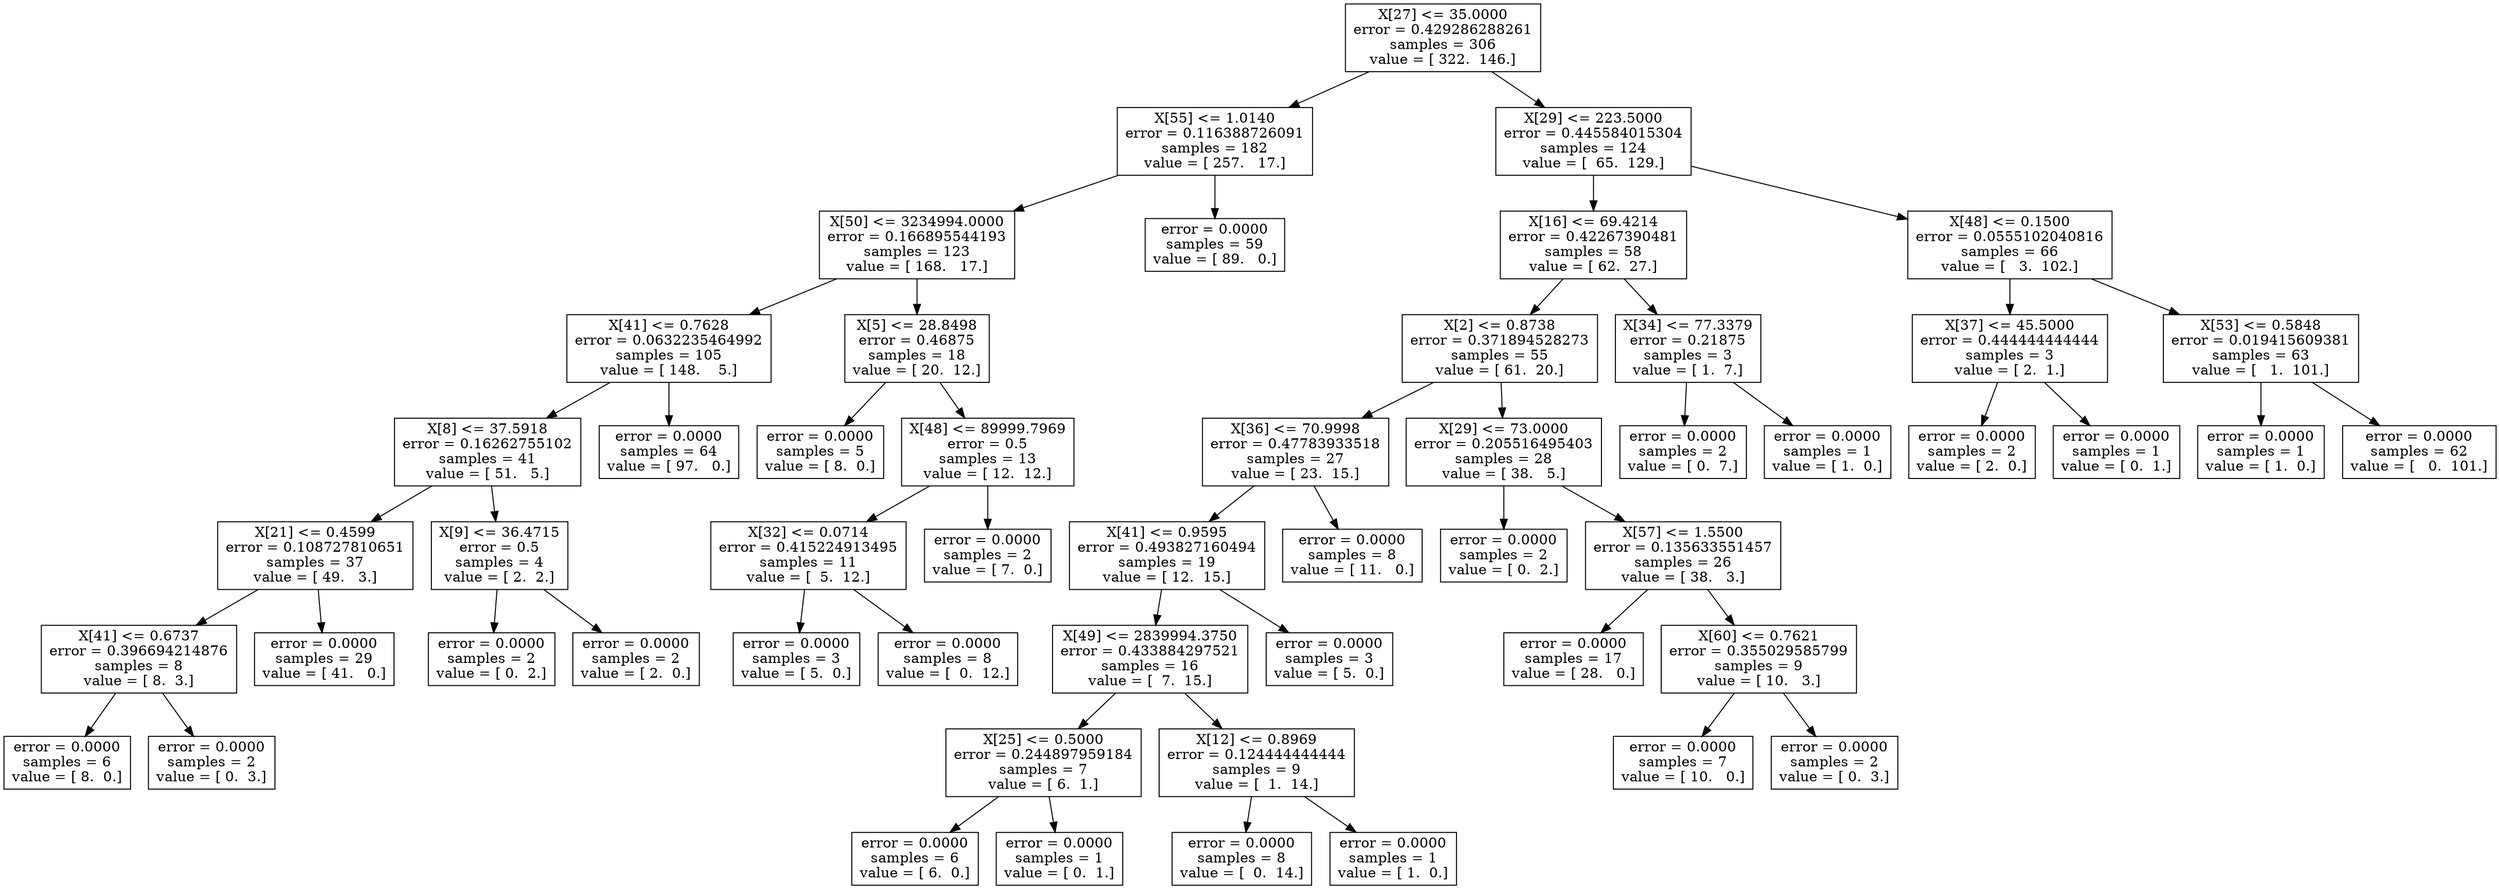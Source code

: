 digraph Tree {
0 [label="X[27] <= 35.0000\nerror = 0.429286288261\nsamples = 306\nvalue = [ 322.  146.]", shape="box"] ;
1 [label="X[55] <= 1.0140\nerror = 0.116388726091\nsamples = 182\nvalue = [ 257.   17.]", shape="box"] ;
0 -> 1 ;
2 [label="X[50] <= 3234994.0000\nerror = 0.166895544193\nsamples = 123\nvalue = [ 168.   17.]", shape="box"] ;
1 -> 2 ;
3 [label="X[41] <= 0.7628\nerror = 0.0632235464992\nsamples = 105\nvalue = [ 148.    5.]", shape="box"] ;
2 -> 3 ;
4 [label="X[8] <= 37.5918\nerror = 0.16262755102\nsamples = 41\nvalue = [ 51.   5.]", shape="box"] ;
3 -> 4 ;
5 [label="X[21] <= 0.4599\nerror = 0.108727810651\nsamples = 37\nvalue = [ 49.   3.]", shape="box"] ;
4 -> 5 ;
6 [label="X[41] <= 0.6737\nerror = 0.396694214876\nsamples = 8\nvalue = [ 8.  3.]", shape="box"] ;
5 -> 6 ;
7 [label="error = 0.0000\nsamples = 6\nvalue = [ 8.  0.]", shape="box"] ;
6 -> 7 ;
8 [label="error = 0.0000\nsamples = 2\nvalue = [ 0.  3.]", shape="box"] ;
6 -> 8 ;
9 [label="error = 0.0000\nsamples = 29\nvalue = [ 41.   0.]", shape="box"] ;
5 -> 9 ;
10 [label="X[9] <= 36.4715\nerror = 0.5\nsamples = 4\nvalue = [ 2.  2.]", shape="box"] ;
4 -> 10 ;
11 [label="error = 0.0000\nsamples = 2\nvalue = [ 0.  2.]", shape="box"] ;
10 -> 11 ;
12 [label="error = 0.0000\nsamples = 2\nvalue = [ 2.  0.]", shape="box"] ;
10 -> 12 ;
13 [label="error = 0.0000\nsamples = 64\nvalue = [ 97.   0.]", shape="box"] ;
3 -> 13 ;
14 [label="X[5] <= 28.8498\nerror = 0.46875\nsamples = 18\nvalue = [ 20.  12.]", shape="box"] ;
2 -> 14 ;
15 [label="error = 0.0000\nsamples = 5\nvalue = [ 8.  0.]", shape="box"] ;
14 -> 15 ;
16 [label="X[48] <= 89999.7969\nerror = 0.5\nsamples = 13\nvalue = [ 12.  12.]", shape="box"] ;
14 -> 16 ;
17 [label="X[32] <= 0.0714\nerror = 0.415224913495\nsamples = 11\nvalue = [  5.  12.]", shape="box"] ;
16 -> 17 ;
18 [label="error = 0.0000\nsamples = 3\nvalue = [ 5.  0.]", shape="box"] ;
17 -> 18 ;
19 [label="error = 0.0000\nsamples = 8\nvalue = [  0.  12.]", shape="box"] ;
17 -> 19 ;
20 [label="error = 0.0000\nsamples = 2\nvalue = [ 7.  0.]", shape="box"] ;
16 -> 20 ;
21 [label="error = 0.0000\nsamples = 59\nvalue = [ 89.   0.]", shape="box"] ;
1 -> 21 ;
22 [label="X[29] <= 223.5000\nerror = 0.445584015304\nsamples = 124\nvalue = [  65.  129.]", shape="box"] ;
0 -> 22 ;
23 [label="X[16] <= 69.4214\nerror = 0.42267390481\nsamples = 58\nvalue = [ 62.  27.]", shape="box"] ;
22 -> 23 ;
24 [label="X[2] <= 0.8738\nerror = 0.371894528273\nsamples = 55\nvalue = [ 61.  20.]", shape="box"] ;
23 -> 24 ;
25 [label="X[36] <= 70.9998\nerror = 0.47783933518\nsamples = 27\nvalue = [ 23.  15.]", shape="box"] ;
24 -> 25 ;
26 [label="X[41] <= 0.9595\nerror = 0.493827160494\nsamples = 19\nvalue = [ 12.  15.]", shape="box"] ;
25 -> 26 ;
27 [label="X[49] <= 2839994.3750\nerror = 0.433884297521\nsamples = 16\nvalue = [  7.  15.]", shape="box"] ;
26 -> 27 ;
28 [label="X[25] <= 0.5000\nerror = 0.244897959184\nsamples = 7\nvalue = [ 6.  1.]", shape="box"] ;
27 -> 28 ;
29 [label="error = 0.0000\nsamples = 6\nvalue = [ 6.  0.]", shape="box"] ;
28 -> 29 ;
30 [label="error = 0.0000\nsamples = 1\nvalue = [ 0.  1.]", shape="box"] ;
28 -> 30 ;
31 [label="X[12] <= 0.8969\nerror = 0.124444444444\nsamples = 9\nvalue = [  1.  14.]", shape="box"] ;
27 -> 31 ;
32 [label="error = 0.0000\nsamples = 8\nvalue = [  0.  14.]", shape="box"] ;
31 -> 32 ;
33 [label="error = 0.0000\nsamples = 1\nvalue = [ 1.  0.]", shape="box"] ;
31 -> 33 ;
34 [label="error = 0.0000\nsamples = 3\nvalue = [ 5.  0.]", shape="box"] ;
26 -> 34 ;
35 [label="error = 0.0000\nsamples = 8\nvalue = [ 11.   0.]", shape="box"] ;
25 -> 35 ;
36 [label="X[29] <= 73.0000\nerror = 0.205516495403\nsamples = 28\nvalue = [ 38.   5.]", shape="box"] ;
24 -> 36 ;
37 [label="error = 0.0000\nsamples = 2\nvalue = [ 0.  2.]", shape="box"] ;
36 -> 37 ;
38 [label="X[57] <= 1.5500\nerror = 0.135633551457\nsamples = 26\nvalue = [ 38.   3.]", shape="box"] ;
36 -> 38 ;
39 [label="error = 0.0000\nsamples = 17\nvalue = [ 28.   0.]", shape="box"] ;
38 -> 39 ;
40 [label="X[60] <= 0.7621\nerror = 0.355029585799\nsamples = 9\nvalue = [ 10.   3.]", shape="box"] ;
38 -> 40 ;
41 [label="error = 0.0000\nsamples = 7\nvalue = [ 10.   0.]", shape="box"] ;
40 -> 41 ;
42 [label="error = 0.0000\nsamples = 2\nvalue = [ 0.  3.]", shape="box"] ;
40 -> 42 ;
43 [label="X[34] <= 77.3379\nerror = 0.21875\nsamples = 3\nvalue = [ 1.  7.]", shape="box"] ;
23 -> 43 ;
44 [label="error = 0.0000\nsamples = 2\nvalue = [ 0.  7.]", shape="box"] ;
43 -> 44 ;
45 [label="error = 0.0000\nsamples = 1\nvalue = [ 1.  0.]", shape="box"] ;
43 -> 45 ;
46 [label="X[48] <= 0.1500\nerror = 0.0555102040816\nsamples = 66\nvalue = [   3.  102.]", shape="box"] ;
22 -> 46 ;
47 [label="X[37] <= 45.5000\nerror = 0.444444444444\nsamples = 3\nvalue = [ 2.  1.]", shape="box"] ;
46 -> 47 ;
48 [label="error = 0.0000\nsamples = 2\nvalue = [ 2.  0.]", shape="box"] ;
47 -> 48 ;
49 [label="error = 0.0000\nsamples = 1\nvalue = [ 0.  1.]", shape="box"] ;
47 -> 49 ;
50 [label="X[53] <= 0.5848\nerror = 0.019415609381\nsamples = 63\nvalue = [   1.  101.]", shape="box"] ;
46 -> 50 ;
51 [label="error = 0.0000\nsamples = 1\nvalue = [ 1.  0.]", shape="box"] ;
50 -> 51 ;
52 [label="error = 0.0000\nsamples = 62\nvalue = [   0.  101.]", shape="box"] ;
50 -> 52 ;
}